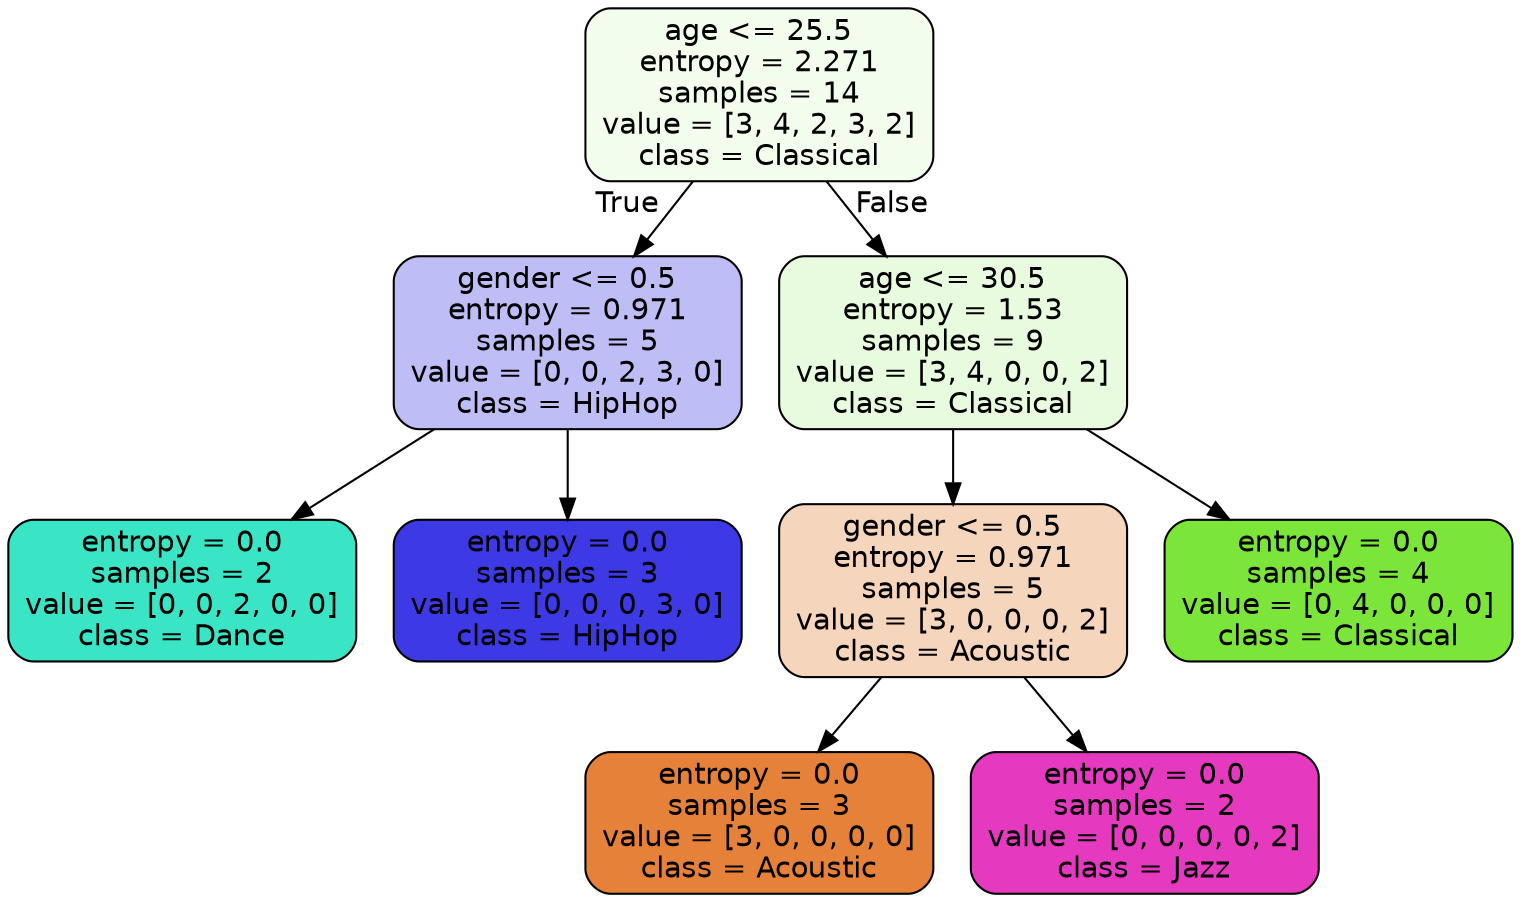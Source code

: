 digraph Tree {
node [shape=box, style="filled, rounded", color="black", fontname="helvetica"] ;
edge [fontname="helvetica"] ;
0 [label="age <= 25.5\nentropy = 2.271\nsamples = 14\nvalue = [3, 4, 2, 3, 2]\nclass = Classical", fillcolor="#f3fded"] ;
1 [label="gender <= 0.5\nentropy = 0.971\nsamples = 5\nvalue = [0, 0, 2, 3, 0]\nclass = HipHop", fillcolor="#bebdf6"] ;
0 -> 1 [labeldistance=2.5, labelangle=45, headlabel="True"] ;
2 [label="entropy = 0.0\nsamples = 2\nvalue = [0, 0, 2, 0, 0]\nclass = Dance", fillcolor="#39e5c5"] ;
1 -> 2 ;
3 [label="entropy = 0.0\nsamples = 3\nvalue = [0, 0, 0, 3, 0]\nclass = HipHop", fillcolor="#3c39e5"] ;
1 -> 3 ;
4 [label="age <= 30.5\nentropy = 1.53\nsamples = 9\nvalue = [3, 4, 0, 0, 2]\nclass = Classical", fillcolor="#e9fbde"] ;
0 -> 4 [labeldistance=2.5, labelangle=-45, headlabel="False"] ;
5 [label="gender <= 0.5\nentropy = 0.971\nsamples = 5\nvalue = [3, 0, 0, 0, 2]\nclass = Acoustic", fillcolor="#f6d5bd"] ;
4 -> 5 ;
6 [label="entropy = 0.0\nsamples = 3\nvalue = [3, 0, 0, 0, 0]\nclass = Acoustic", fillcolor="#e58139"] ;
5 -> 6 ;
7 [label="entropy = 0.0\nsamples = 2\nvalue = [0, 0, 0, 0, 2]\nclass = Jazz", fillcolor="#e539c0"] ;
5 -> 7 ;
8 [label="entropy = 0.0\nsamples = 4\nvalue = [0, 4, 0, 0, 0]\nclass = Classical", fillcolor="#7be539"] ;
4 -> 8 ;
}